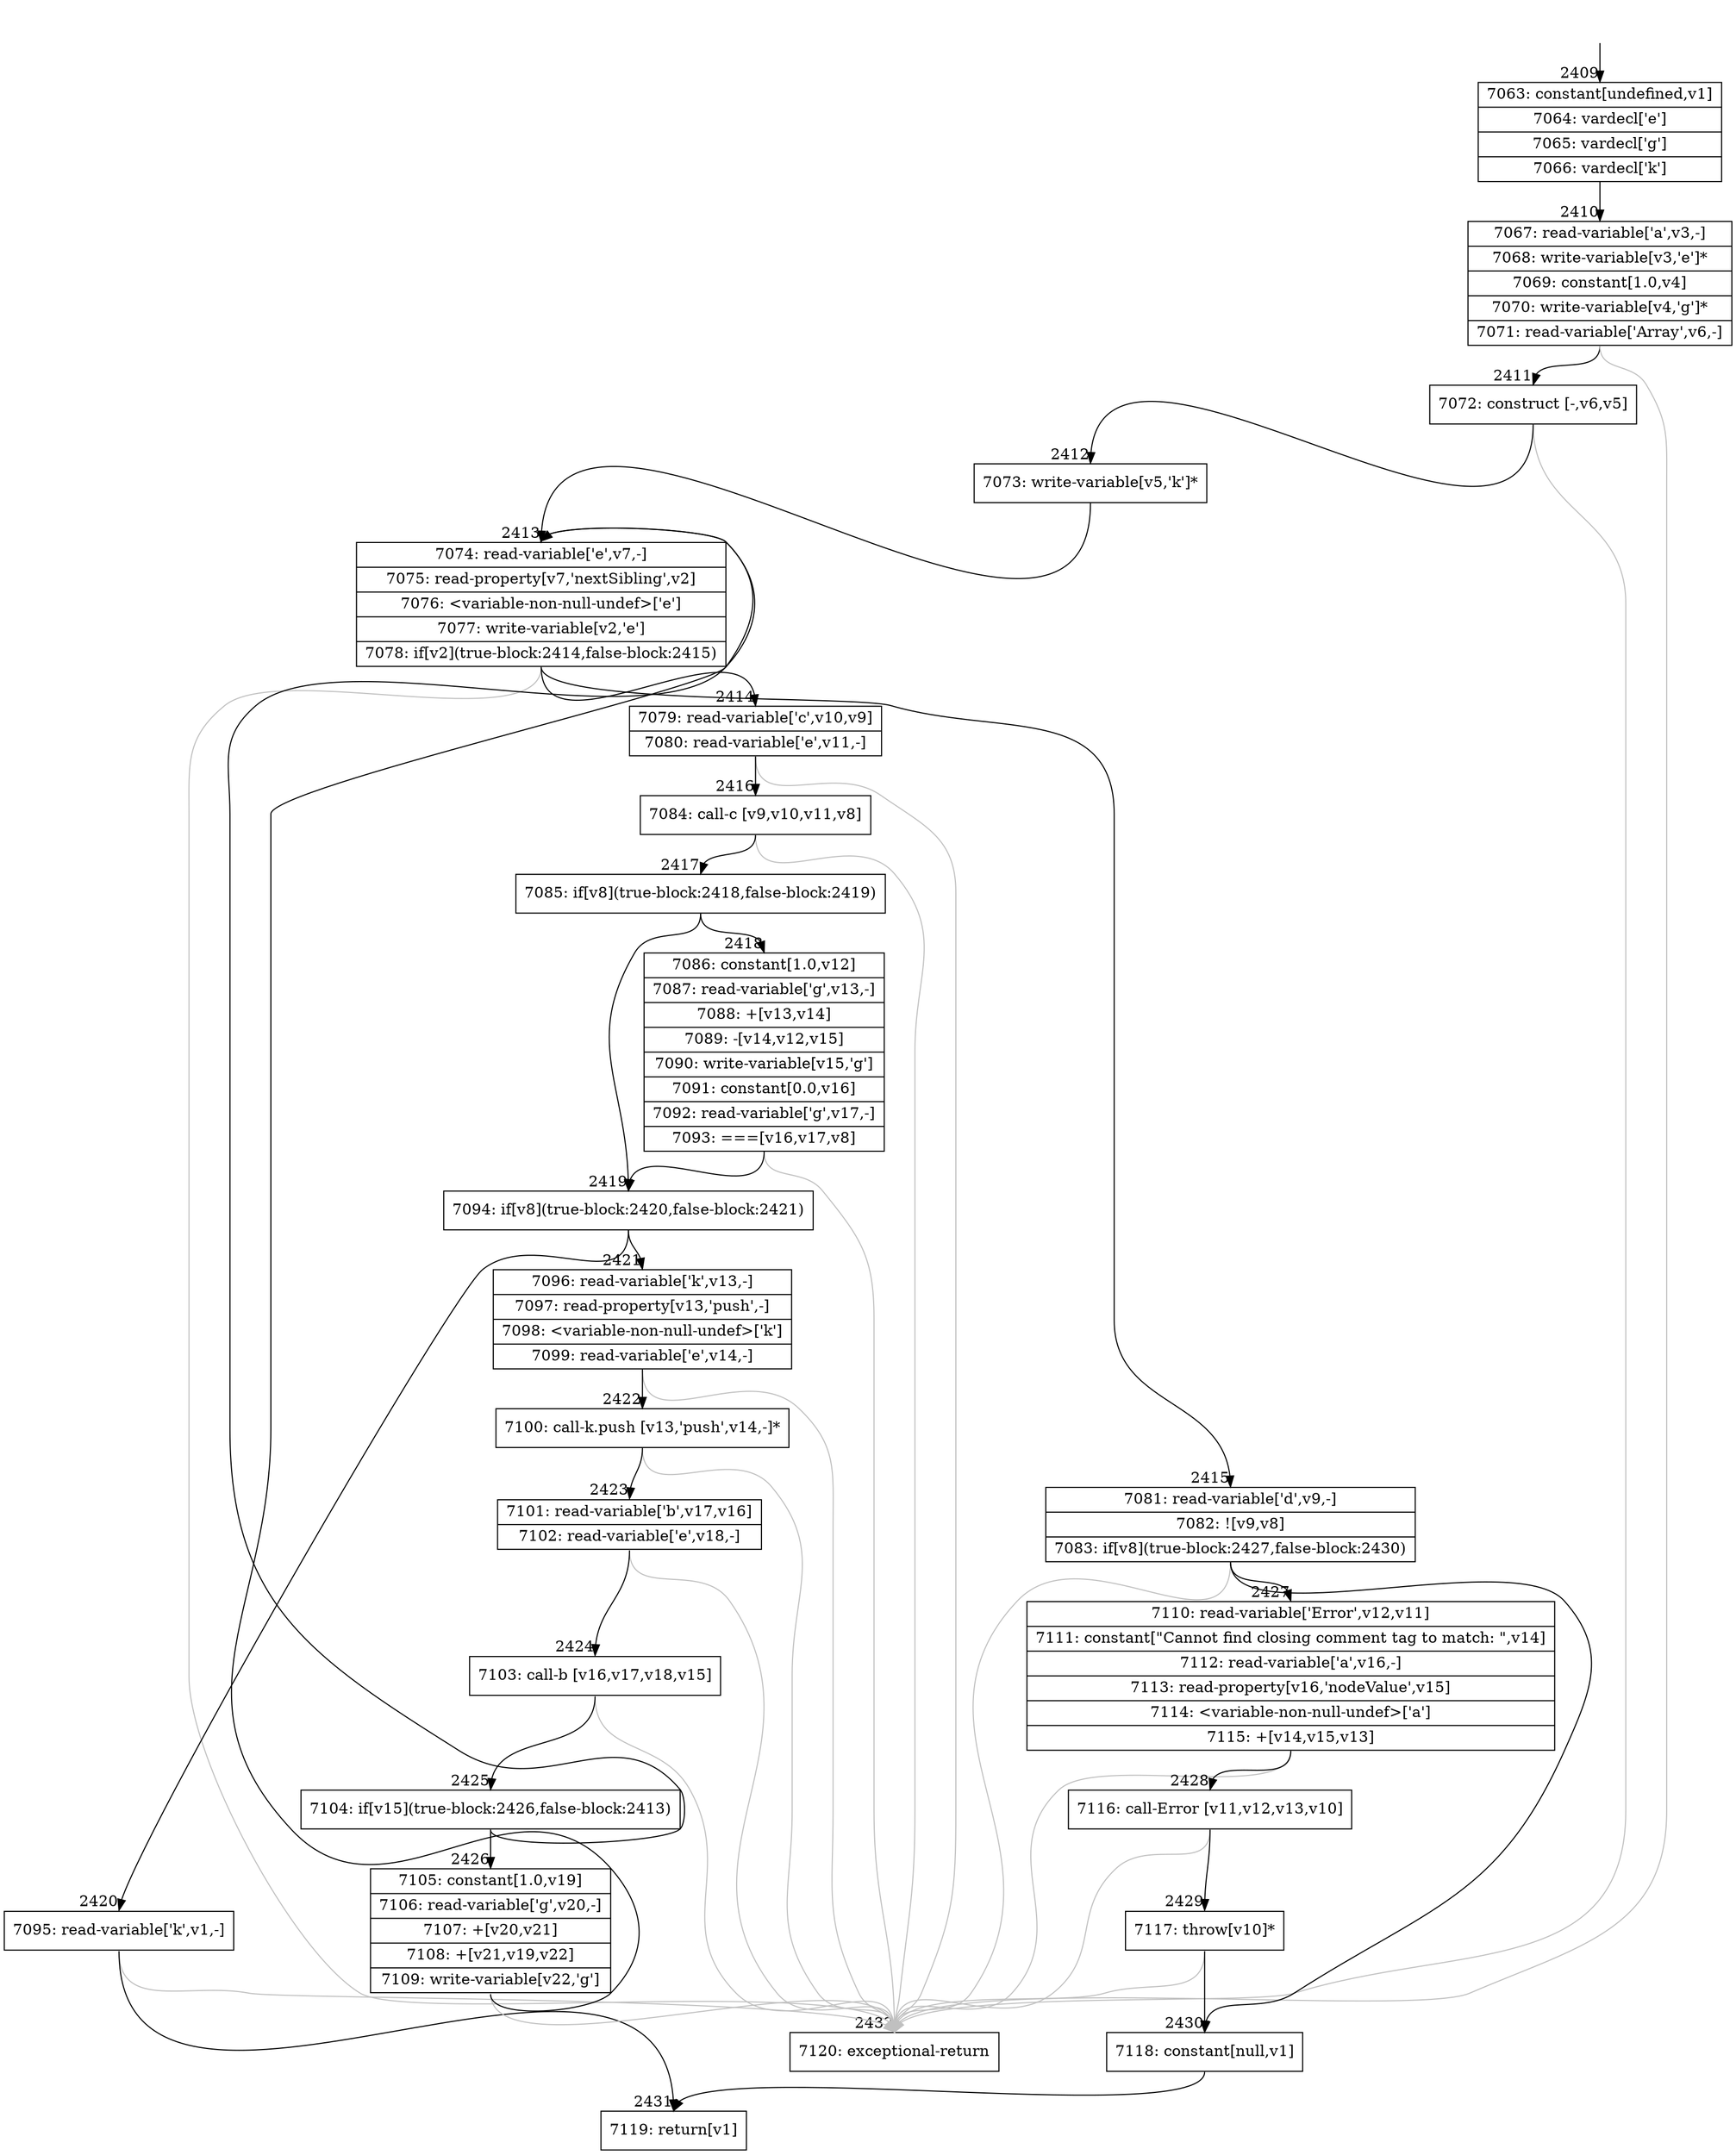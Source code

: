 digraph {
rankdir="TD"
BB_entry196[shape=none,label=""];
BB_entry196 -> BB2409 [tailport=s, headport=n, headlabel="    2409"]
BB2409 [shape=record label="{7063: constant[undefined,v1]|7064: vardecl['e']|7065: vardecl['g']|7066: vardecl['k']}" ] 
BB2409 -> BB2410 [tailport=s, headport=n, headlabel="      2410"]
BB2410 [shape=record label="{7067: read-variable['a',v3,-]|7068: write-variable[v3,'e']*|7069: constant[1.0,v4]|7070: write-variable[v4,'g']*|7071: read-variable['Array',v6,-]}" ] 
BB2410 -> BB2411 [tailport=s, headport=n, headlabel="      2411"]
BB2410 -> BB2432 [tailport=s, headport=n, color=gray, headlabel="      2432"]
BB2411 [shape=record label="{7072: construct [-,v6,v5]}" ] 
BB2411 -> BB2412 [tailport=s, headport=n, headlabel="      2412"]
BB2411 -> BB2432 [tailport=s, headport=n, color=gray]
BB2412 [shape=record label="{7073: write-variable[v5,'k']*}" ] 
BB2412 -> BB2413 [tailport=s, headport=n, headlabel="      2413"]
BB2413 [shape=record label="{7074: read-variable['e',v7,-]|7075: read-property[v7,'nextSibling',v2]|7076: \<variable-non-null-undef\>['e']|7077: write-variable[v2,'e']|7078: if[v2](true-block:2414,false-block:2415)}" ] 
BB2413 -> BB2414 [tailport=s, headport=n, headlabel="      2414"]
BB2413 -> BB2415 [tailport=s, headport=n, headlabel="      2415"]
BB2413 -> BB2432 [tailport=s, headport=n, color=gray]
BB2414 [shape=record label="{7079: read-variable['c',v10,v9]|7080: read-variable['e',v11,-]}" ] 
BB2414 -> BB2416 [tailport=s, headport=n, headlabel="      2416"]
BB2414 -> BB2432 [tailport=s, headport=n, color=gray]
BB2415 [shape=record label="{7081: read-variable['d',v9,-]|7082: ![v9,v8]|7083: if[v8](true-block:2427,false-block:2430)}" ] 
BB2415 -> BB2427 [tailport=s, headport=n, headlabel="      2427"]
BB2415 -> BB2430 [tailport=s, headport=n, headlabel="      2430"]
BB2415 -> BB2432 [tailport=s, headport=n, color=gray]
BB2416 [shape=record label="{7084: call-c [v9,v10,v11,v8]}" ] 
BB2416 -> BB2417 [tailport=s, headport=n, headlabel="      2417"]
BB2416 -> BB2432 [tailport=s, headport=n, color=gray]
BB2417 [shape=record label="{7085: if[v8](true-block:2418,false-block:2419)}" ] 
BB2417 -> BB2419 [tailport=s, headport=n, headlabel="      2419"]
BB2417 -> BB2418 [tailport=s, headport=n, headlabel="      2418"]
BB2418 [shape=record label="{7086: constant[1.0,v12]|7087: read-variable['g',v13,-]|7088: +[v13,v14]|7089: -[v14,v12,v15]|7090: write-variable[v15,'g']|7091: constant[0.0,v16]|7092: read-variable['g',v17,-]|7093: ===[v16,v17,v8]}" ] 
BB2418 -> BB2419 [tailport=s, headport=n]
BB2418 -> BB2432 [tailport=s, headport=n, color=gray]
BB2419 [shape=record label="{7094: if[v8](true-block:2420,false-block:2421)}" ] 
BB2419 -> BB2420 [tailport=s, headport=n, headlabel="      2420"]
BB2419 -> BB2421 [tailport=s, headport=n, headlabel="      2421"]
BB2420 [shape=record label="{7095: read-variable['k',v1,-]}" ] 
BB2420 -> BB2431 [tailport=s, headport=n, headlabel="      2431"]
BB2420 -> BB2432 [tailport=s, headport=n, color=gray]
BB2421 [shape=record label="{7096: read-variable['k',v13,-]|7097: read-property[v13,'push',-]|7098: \<variable-non-null-undef\>['k']|7099: read-variable['e',v14,-]}" ] 
BB2421 -> BB2422 [tailport=s, headport=n, headlabel="      2422"]
BB2421 -> BB2432 [tailport=s, headport=n, color=gray]
BB2422 [shape=record label="{7100: call-k.push [v13,'push',v14,-]*}" ] 
BB2422 -> BB2423 [tailport=s, headport=n, headlabel="      2423"]
BB2422 -> BB2432 [tailport=s, headport=n, color=gray]
BB2423 [shape=record label="{7101: read-variable['b',v17,v16]|7102: read-variable['e',v18,-]}" ] 
BB2423 -> BB2424 [tailport=s, headport=n, headlabel="      2424"]
BB2423 -> BB2432 [tailport=s, headport=n, color=gray]
BB2424 [shape=record label="{7103: call-b [v16,v17,v18,v15]}" ] 
BB2424 -> BB2425 [tailport=s, headport=n, headlabel="      2425"]
BB2424 -> BB2432 [tailport=s, headport=n, color=gray]
BB2425 [shape=record label="{7104: if[v15](true-block:2426,false-block:2413)}" ] 
BB2425 -> BB2413 [tailport=s, headport=n]
BB2425 -> BB2426 [tailport=s, headport=n, headlabel="      2426"]
BB2426 [shape=record label="{7105: constant[1.0,v19]|7106: read-variable['g',v20,-]|7107: +[v20,v21]|7108: +[v21,v19,v22]|7109: write-variable[v22,'g']}" ] 
BB2426 -> BB2413 [tailport=s, headport=n]
BB2426 -> BB2432 [tailport=s, headport=n, color=gray]
BB2427 [shape=record label="{7110: read-variable['Error',v12,v11]|7111: constant[\"Cannot find closing comment tag to match: \",v14]|7112: read-variable['a',v16,-]|7113: read-property[v16,'nodeValue',v15]|7114: \<variable-non-null-undef\>['a']|7115: +[v14,v15,v13]}" ] 
BB2427 -> BB2428 [tailport=s, headport=n, headlabel="      2428"]
BB2427 -> BB2432 [tailport=s, headport=n, color=gray]
BB2428 [shape=record label="{7116: call-Error [v11,v12,v13,v10]}" ] 
BB2428 -> BB2429 [tailport=s, headport=n, headlabel="      2429"]
BB2428 -> BB2432 [tailport=s, headport=n, color=gray]
BB2429 [shape=record label="{7117: throw[v10]*}" ] 
BB2429 -> BB2430 [tailport=s, headport=n]
BB2429 -> BB2432 [tailport=s, headport=n, color=gray]
BB2430 [shape=record label="{7118: constant[null,v1]}" ] 
BB2430 -> BB2431 [tailport=s, headport=n]
BB2431 [shape=record label="{7119: return[v1]}" ] 
BB2432 [shape=record label="{7120: exceptional-return}" ] 
}
